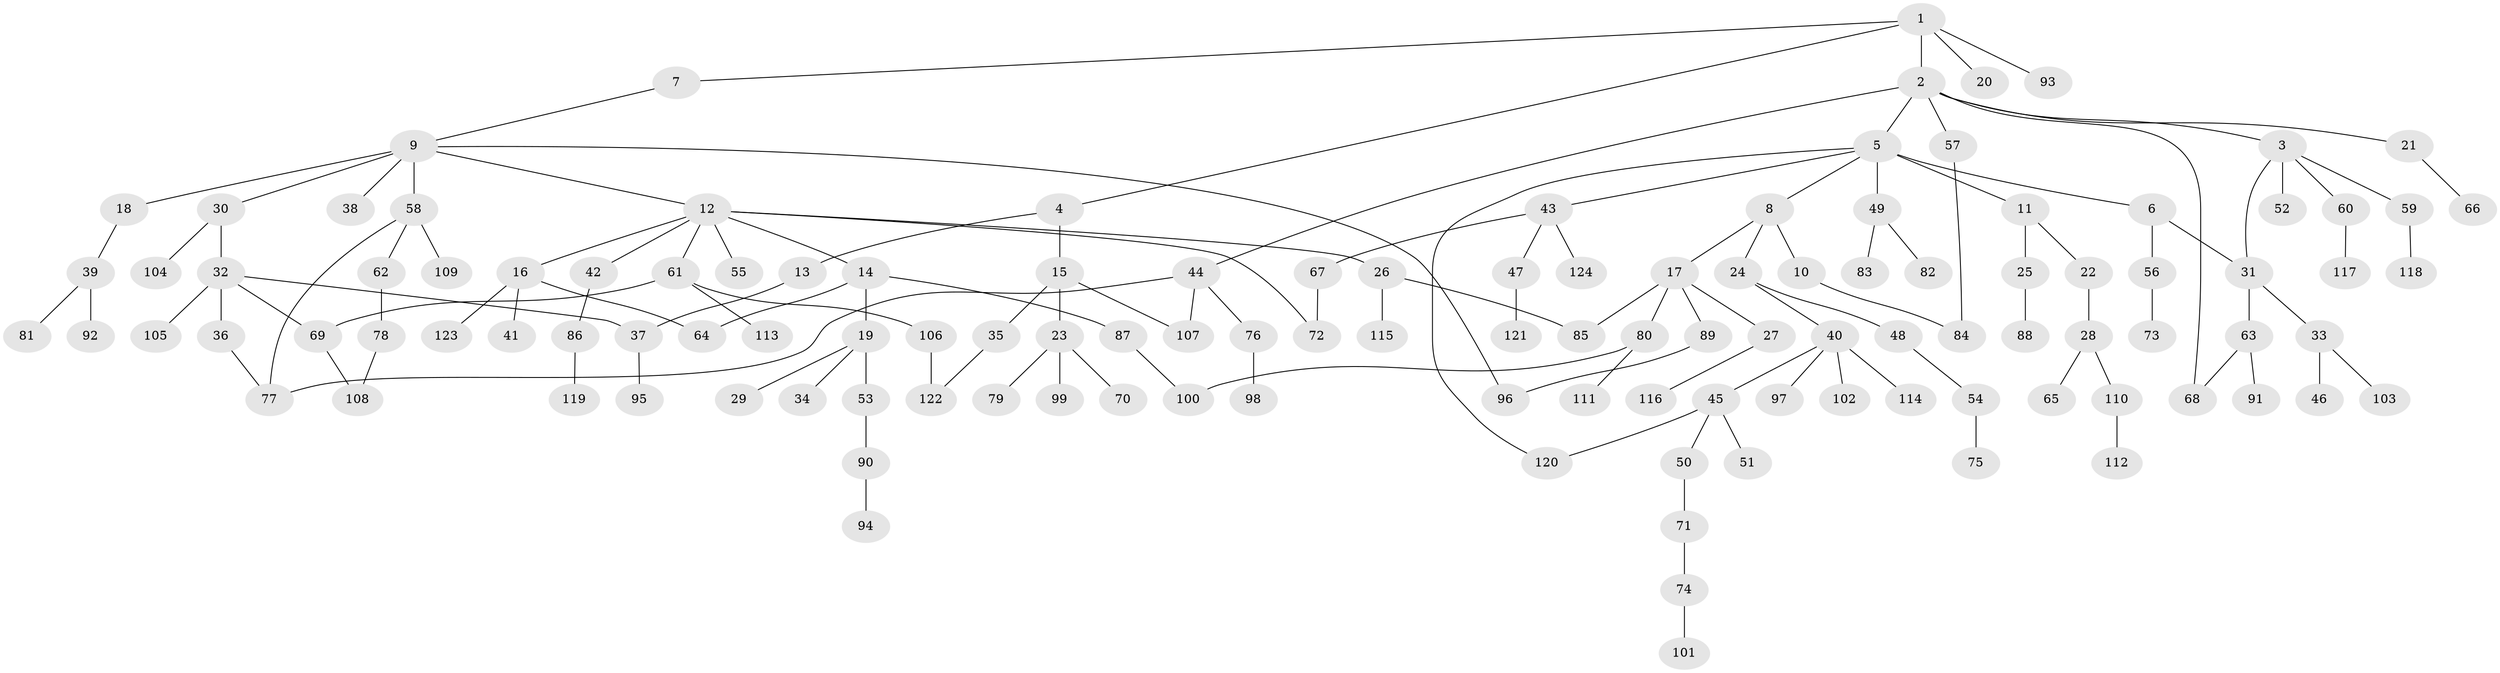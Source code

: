 // coarse degree distribution, {12: 0.02040816326530612, 9: 0.02040816326530612, 3: 0.12244897959183673, 7: 0.02040816326530612, 15: 0.02040816326530612, 4: 0.04081632653061224, 2: 0.20408163265306123, 1: 0.5306122448979592, 5: 0.02040816326530612}
// Generated by graph-tools (version 1.1) at 2025/17/03/04/25 18:17:14]
// undirected, 124 vertices, 139 edges
graph export_dot {
graph [start="1"]
  node [color=gray90,style=filled];
  1;
  2;
  3;
  4;
  5;
  6;
  7;
  8;
  9;
  10;
  11;
  12;
  13;
  14;
  15;
  16;
  17;
  18;
  19;
  20;
  21;
  22;
  23;
  24;
  25;
  26;
  27;
  28;
  29;
  30;
  31;
  32;
  33;
  34;
  35;
  36;
  37;
  38;
  39;
  40;
  41;
  42;
  43;
  44;
  45;
  46;
  47;
  48;
  49;
  50;
  51;
  52;
  53;
  54;
  55;
  56;
  57;
  58;
  59;
  60;
  61;
  62;
  63;
  64;
  65;
  66;
  67;
  68;
  69;
  70;
  71;
  72;
  73;
  74;
  75;
  76;
  77;
  78;
  79;
  80;
  81;
  82;
  83;
  84;
  85;
  86;
  87;
  88;
  89;
  90;
  91;
  92;
  93;
  94;
  95;
  96;
  97;
  98;
  99;
  100;
  101;
  102;
  103;
  104;
  105;
  106;
  107;
  108;
  109;
  110;
  111;
  112;
  113;
  114;
  115;
  116;
  117;
  118;
  119;
  120;
  121;
  122;
  123;
  124;
  1 -- 2;
  1 -- 4;
  1 -- 7;
  1 -- 20;
  1 -- 93;
  2 -- 3;
  2 -- 5;
  2 -- 21;
  2 -- 44;
  2 -- 57;
  2 -- 68;
  3 -- 52;
  3 -- 59;
  3 -- 60;
  3 -- 31;
  4 -- 13;
  4 -- 15;
  5 -- 6;
  5 -- 8;
  5 -- 11;
  5 -- 43;
  5 -- 49;
  5 -- 120;
  6 -- 31;
  6 -- 56;
  7 -- 9;
  8 -- 10;
  8 -- 17;
  8 -- 24;
  9 -- 12;
  9 -- 18;
  9 -- 30;
  9 -- 38;
  9 -- 58;
  9 -- 96;
  10 -- 84;
  11 -- 22;
  11 -- 25;
  12 -- 14;
  12 -- 16;
  12 -- 26;
  12 -- 42;
  12 -- 55;
  12 -- 61;
  12 -- 72;
  13 -- 37;
  14 -- 19;
  14 -- 64;
  14 -- 87;
  15 -- 23;
  15 -- 35;
  15 -- 107;
  16 -- 41;
  16 -- 123;
  16 -- 64;
  17 -- 27;
  17 -- 80;
  17 -- 89;
  17 -- 85;
  18 -- 39;
  19 -- 29;
  19 -- 34;
  19 -- 53;
  21 -- 66;
  22 -- 28;
  23 -- 70;
  23 -- 79;
  23 -- 99;
  24 -- 40;
  24 -- 48;
  25 -- 88;
  26 -- 85;
  26 -- 115;
  27 -- 116;
  28 -- 65;
  28 -- 110;
  30 -- 32;
  30 -- 104;
  31 -- 33;
  31 -- 63;
  32 -- 36;
  32 -- 105;
  32 -- 37;
  32 -- 69;
  33 -- 46;
  33 -- 103;
  35 -- 122;
  36 -- 77;
  37 -- 95;
  39 -- 81;
  39 -- 92;
  40 -- 45;
  40 -- 97;
  40 -- 102;
  40 -- 114;
  42 -- 86;
  43 -- 47;
  43 -- 67;
  43 -- 124;
  44 -- 76;
  44 -- 107;
  44 -- 77;
  45 -- 50;
  45 -- 51;
  45 -- 120;
  47 -- 121;
  48 -- 54;
  49 -- 82;
  49 -- 83;
  50 -- 71;
  53 -- 90;
  54 -- 75;
  56 -- 73;
  57 -- 84;
  58 -- 62;
  58 -- 77;
  58 -- 109;
  59 -- 118;
  60 -- 117;
  61 -- 69;
  61 -- 106;
  61 -- 113;
  62 -- 78;
  63 -- 68;
  63 -- 91;
  67 -- 72;
  69 -- 108;
  71 -- 74;
  74 -- 101;
  76 -- 98;
  78 -- 108;
  80 -- 111;
  80 -- 100;
  86 -- 119;
  87 -- 100;
  89 -- 96;
  90 -- 94;
  106 -- 122;
  110 -- 112;
}
